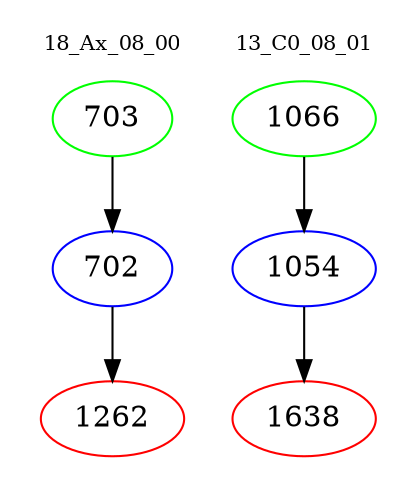 digraph{
subgraph cluster_0 {
color = white
label = "18_Ax_08_00";
fontsize=10;
T0_703 [label="703", color="green"]
T0_703 -> T0_702 [color="black"]
T0_702 [label="702", color="blue"]
T0_702 -> T0_1262 [color="black"]
T0_1262 [label="1262", color="red"]
}
subgraph cluster_1 {
color = white
label = "13_C0_08_01";
fontsize=10;
T1_1066 [label="1066", color="green"]
T1_1066 -> T1_1054 [color="black"]
T1_1054 [label="1054", color="blue"]
T1_1054 -> T1_1638 [color="black"]
T1_1638 [label="1638", color="red"]
}
}
